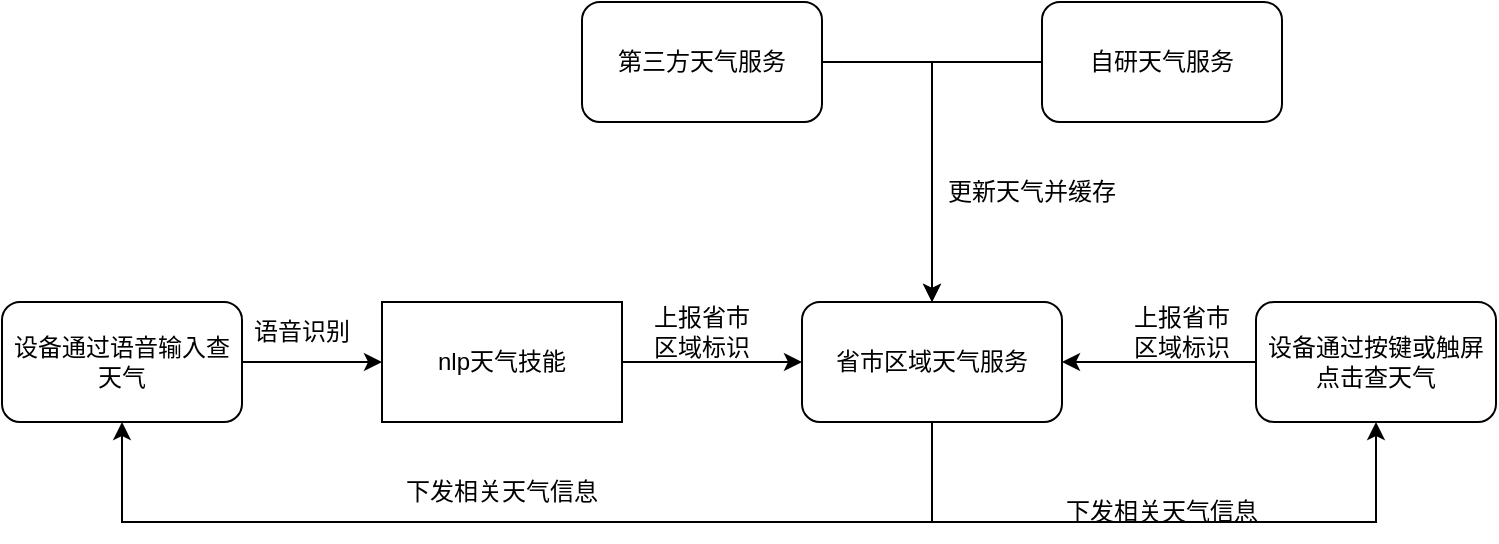 <mxfile version="22.0.4" type="github">
  <diagram name="第 1 页" id="S0BM6rzJhSkhXBrJgWOM">
    <mxGraphModel dx="1034" dy="432" grid="1" gridSize="10" guides="1" tooltips="1" connect="1" arrows="1" fold="1" page="1" pageScale="1" pageWidth="827" pageHeight="1169" math="0" shadow="0">
      <root>
        <mxCell id="0" />
        <mxCell id="1" parent="0" />
        <mxCell id="yDiqrFp9JHWPbxO8xWCX-14" style="edgeStyle=orthogonalEdgeStyle;rounded=0;orthogonalLoop=1;jettySize=auto;html=1;entryX=0.5;entryY=1;entryDx=0;entryDy=0;" edge="1" parent="1" source="yDiqrFp9JHWPbxO8xWCX-1" target="yDiqrFp9JHWPbxO8xWCX-8">
          <mxGeometry relative="1" as="geometry">
            <Array as="points">
              <mxPoint x="545" y="300" />
              <mxPoint x="140" y="300" />
            </Array>
          </mxGeometry>
        </mxCell>
        <mxCell id="yDiqrFp9JHWPbxO8xWCX-19" style="edgeStyle=orthogonalEdgeStyle;rounded=0;orthogonalLoop=1;jettySize=auto;html=1;exitX=0.5;exitY=1;exitDx=0;exitDy=0;entryX=0.5;entryY=1;entryDx=0;entryDy=0;" edge="1" parent="1" source="yDiqrFp9JHWPbxO8xWCX-1" target="yDiqrFp9JHWPbxO8xWCX-16">
          <mxGeometry relative="1" as="geometry">
            <Array as="points">
              <mxPoint x="545" y="300" />
              <mxPoint x="767" y="300" />
            </Array>
          </mxGeometry>
        </mxCell>
        <mxCell id="yDiqrFp9JHWPbxO8xWCX-1" value="省市区域天气服务" style="rounded=1;whiteSpace=wrap;html=1;" vertex="1" parent="1">
          <mxGeometry x="480" y="190" width="130" height="60" as="geometry" />
        </mxCell>
        <mxCell id="yDiqrFp9JHWPbxO8xWCX-5" style="edgeStyle=orthogonalEdgeStyle;rounded=0;orthogonalLoop=1;jettySize=auto;html=1;exitX=1;exitY=0.5;exitDx=0;exitDy=0;entryX=0.5;entryY=0;entryDx=0;entryDy=0;" edge="1" parent="1" source="yDiqrFp9JHWPbxO8xWCX-2" target="yDiqrFp9JHWPbxO8xWCX-1">
          <mxGeometry relative="1" as="geometry" />
        </mxCell>
        <mxCell id="yDiqrFp9JHWPbxO8xWCX-2" value="第三方天气服务" style="rounded=1;whiteSpace=wrap;html=1;" vertex="1" parent="1">
          <mxGeometry x="370" y="40" width="120" height="60" as="geometry" />
        </mxCell>
        <mxCell id="yDiqrFp9JHWPbxO8xWCX-6" style="edgeStyle=orthogonalEdgeStyle;rounded=0;orthogonalLoop=1;jettySize=auto;html=1;exitX=0;exitY=0.5;exitDx=0;exitDy=0;entryX=0.5;entryY=0;entryDx=0;entryDy=0;" edge="1" parent="1" source="yDiqrFp9JHWPbxO8xWCX-3" target="yDiqrFp9JHWPbxO8xWCX-1">
          <mxGeometry relative="1" as="geometry" />
        </mxCell>
        <mxCell id="yDiqrFp9JHWPbxO8xWCX-3" value="自研天气服务" style="rounded=1;whiteSpace=wrap;html=1;" vertex="1" parent="1">
          <mxGeometry x="600" y="40" width="120" height="60" as="geometry" />
        </mxCell>
        <mxCell id="yDiqrFp9JHWPbxO8xWCX-7" value="更新天气并缓存" style="text;html=1;strokeColor=none;fillColor=none;align=center;verticalAlign=middle;whiteSpace=wrap;rounded=0;" vertex="1" parent="1">
          <mxGeometry x="550" y="120" width="90" height="30" as="geometry" />
        </mxCell>
        <mxCell id="yDiqrFp9JHWPbxO8xWCX-10" style="edgeStyle=orthogonalEdgeStyle;rounded=0;orthogonalLoop=1;jettySize=auto;html=1;exitX=1;exitY=0.5;exitDx=0;exitDy=0;entryX=0;entryY=0.5;entryDx=0;entryDy=0;" edge="1" parent="1" source="yDiqrFp9JHWPbxO8xWCX-8" target="yDiqrFp9JHWPbxO8xWCX-9">
          <mxGeometry relative="1" as="geometry" />
        </mxCell>
        <mxCell id="yDiqrFp9JHWPbxO8xWCX-8" value="设备通过语音输入查天气" style="rounded=1;whiteSpace=wrap;html=1;" vertex="1" parent="1">
          <mxGeometry x="80" y="190" width="120" height="60" as="geometry" />
        </mxCell>
        <mxCell id="yDiqrFp9JHWPbxO8xWCX-12" style="edgeStyle=orthogonalEdgeStyle;rounded=0;orthogonalLoop=1;jettySize=auto;html=1;exitX=1;exitY=0.5;exitDx=0;exitDy=0;entryX=0;entryY=0.5;entryDx=0;entryDy=0;" edge="1" parent="1" source="yDiqrFp9JHWPbxO8xWCX-9" target="yDiqrFp9JHWPbxO8xWCX-1">
          <mxGeometry relative="1" as="geometry" />
        </mxCell>
        <mxCell id="yDiqrFp9JHWPbxO8xWCX-9" value="nlp天气技能" style="rounded=0;whiteSpace=wrap;html=1;" vertex="1" parent="1">
          <mxGeometry x="270" y="190" width="120" height="60" as="geometry" />
        </mxCell>
        <mxCell id="yDiqrFp9JHWPbxO8xWCX-11" value="语音识别" style="text;html=1;strokeColor=none;fillColor=none;align=center;verticalAlign=middle;whiteSpace=wrap;rounded=0;" vertex="1" parent="1">
          <mxGeometry x="200" y="190" width="60" height="30" as="geometry" />
        </mxCell>
        <mxCell id="yDiqrFp9JHWPbxO8xWCX-13" value="上报省市区域标识" style="text;html=1;strokeColor=none;fillColor=none;align=center;verticalAlign=middle;whiteSpace=wrap;rounded=0;" vertex="1" parent="1">
          <mxGeometry x="400" y="190" width="60" height="30" as="geometry" />
        </mxCell>
        <mxCell id="yDiqrFp9JHWPbxO8xWCX-15" value="下发相关天气信息" style="text;html=1;strokeColor=none;fillColor=none;align=center;verticalAlign=middle;whiteSpace=wrap;rounded=0;" vertex="1" parent="1">
          <mxGeometry x="280" y="270" width="100" height="30" as="geometry" />
        </mxCell>
        <mxCell id="yDiqrFp9JHWPbxO8xWCX-17" style="edgeStyle=orthogonalEdgeStyle;rounded=0;orthogonalLoop=1;jettySize=auto;html=1;exitX=0;exitY=0.5;exitDx=0;exitDy=0;entryX=1;entryY=0.5;entryDx=0;entryDy=0;" edge="1" parent="1" source="yDiqrFp9JHWPbxO8xWCX-16" target="yDiqrFp9JHWPbxO8xWCX-1">
          <mxGeometry relative="1" as="geometry" />
        </mxCell>
        <mxCell id="yDiqrFp9JHWPbxO8xWCX-16" value="设备通过按键或触屏点击查天气" style="rounded=1;whiteSpace=wrap;html=1;" vertex="1" parent="1">
          <mxGeometry x="707" y="190" width="120" height="60" as="geometry" />
        </mxCell>
        <mxCell id="yDiqrFp9JHWPbxO8xWCX-18" value="上报省市区域标识" style="text;html=1;strokeColor=none;fillColor=none;align=center;verticalAlign=middle;whiteSpace=wrap;rounded=0;" vertex="1" parent="1">
          <mxGeometry x="640" y="190" width="60" height="30" as="geometry" />
        </mxCell>
        <mxCell id="yDiqrFp9JHWPbxO8xWCX-20" value="下发相关天气信息" style="text;html=1;strokeColor=none;fillColor=none;align=center;verticalAlign=middle;whiteSpace=wrap;rounded=0;" vertex="1" parent="1">
          <mxGeometry x="610" y="280" width="100" height="30" as="geometry" />
        </mxCell>
      </root>
    </mxGraphModel>
  </diagram>
</mxfile>
